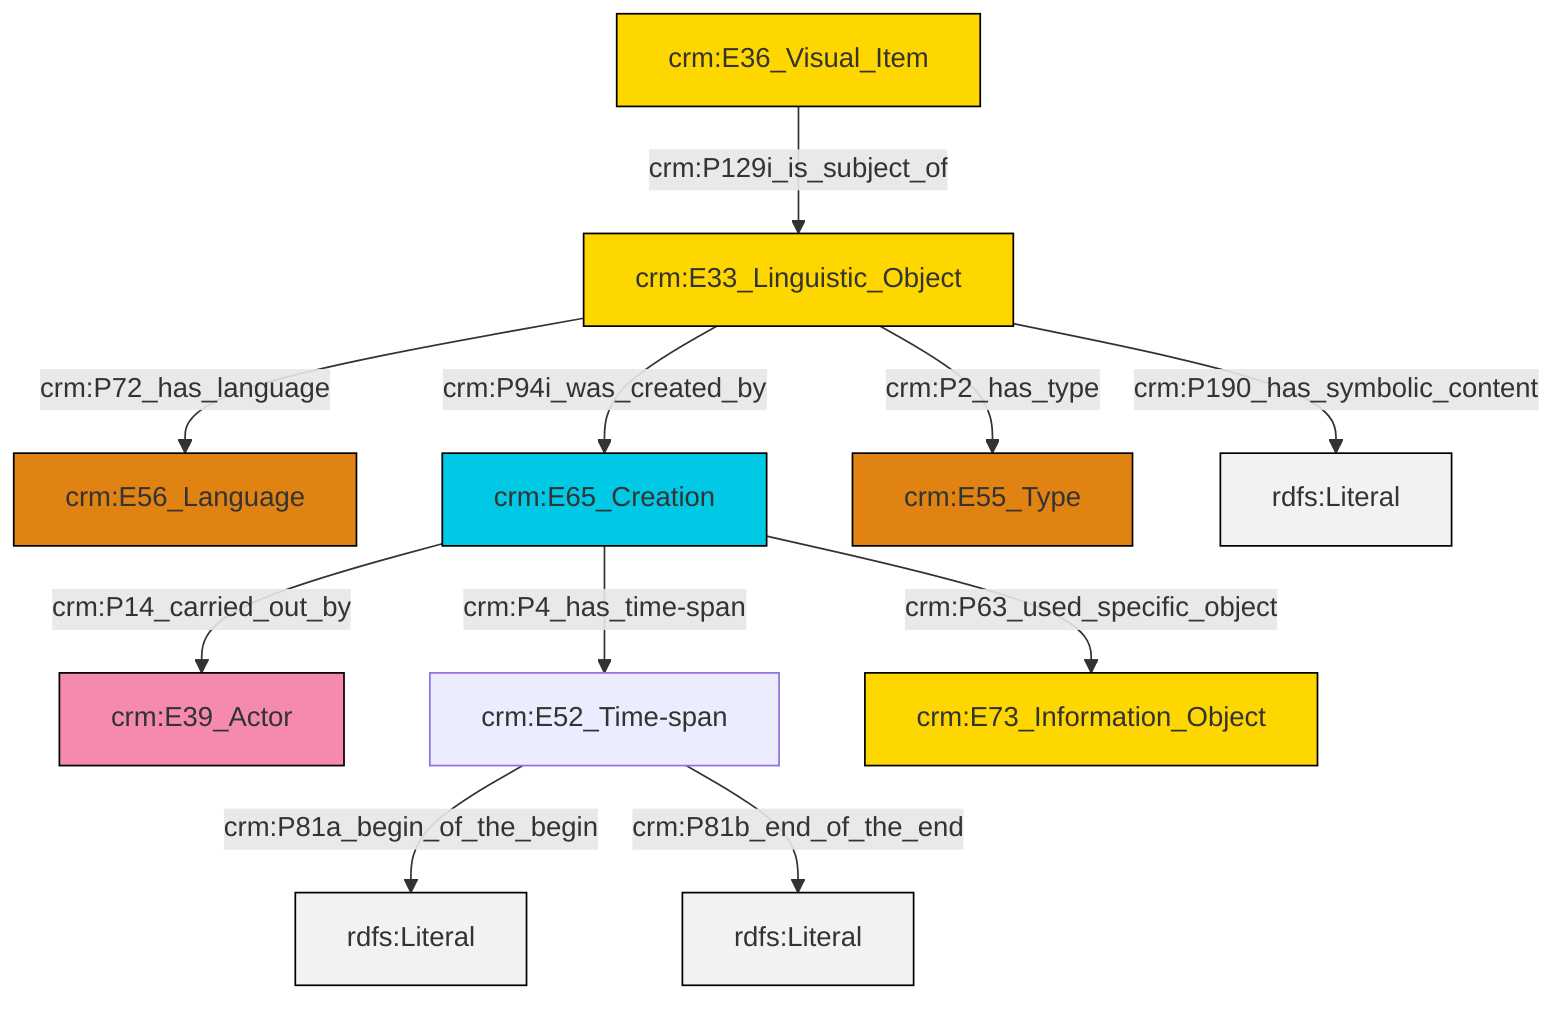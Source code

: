 graph TD
classDef Literal fill:#f2f2f2,stroke:#000000;
classDef CRM_Entity fill:#FFFFFF,stroke:#000000;
classDef Temporal_Entity fill:#00C9E6, stroke:#000000;
classDef Type fill:#E18312, stroke:#000000;
classDef Time-Span fill:#2C9C91, stroke:#000000;
classDef Appellation fill:#FFEB7F, stroke:#000000;
classDef Place fill:#008836, stroke:#000000;
classDef Persistent_Item fill:#B266B2, stroke:#000000;
classDef Conceptual_Object fill:#FFD700, stroke:#000000;
classDef Physical_Thing fill:#D2B48C, stroke:#000000;
classDef Actor fill:#f58aad, stroke:#000000;
classDef PC_Classes fill:#4ce600, stroke:#000000;
classDef Multi fill:#cccccc,stroke:#000000;

2["crm:E52_Time-span"]:::Default -->|crm:P81a_begin_of_the_begin| 3[rdfs:Literal]:::Literal
4["crm:E33_Linguistic_Object"]:::Conceptual_Object -->|crm:P72_has_language| 5["crm:E56_Language"]:::Type
6["crm:E65_Creation"]:::Temporal_Entity -->|crm:P4_has_time-span| 2["crm:E52_Time-span"]:::Default
4["crm:E33_Linguistic_Object"]:::Conceptual_Object -->|crm:P2_has_type| 7["crm:E55_Type"]:::Type
4["crm:E33_Linguistic_Object"]:::Conceptual_Object -->|crm:P190_has_symbolic_content| 8[rdfs:Literal]:::Literal
2["crm:E52_Time-span"]:::Default -->|crm:P81b_end_of_the_end| 14[rdfs:Literal]:::Literal
6["crm:E65_Creation"]:::Temporal_Entity -->|crm:P63_used_specific_object| 12["crm:E73_Information_Object"]:::Conceptual_Object
6["crm:E65_Creation"]:::Temporal_Entity -->|crm:P14_carried_out_by| 0["crm:E39_Actor"]:::Actor
4["crm:E33_Linguistic_Object"]:::Conceptual_Object -->|crm:P94i_was_created_by| 6["crm:E65_Creation"]:::Temporal_Entity
10["crm:E36_Visual_Item"]:::Conceptual_Object -->|crm:P129i_is_subject_of| 4["crm:E33_Linguistic_Object"]:::Conceptual_Object